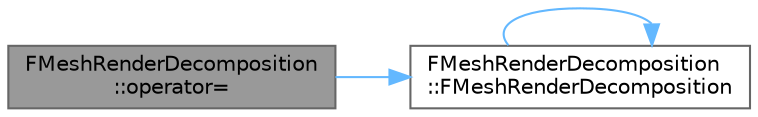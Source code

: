 digraph "FMeshRenderDecomposition::operator="
{
 // INTERACTIVE_SVG=YES
 // LATEX_PDF_SIZE
  bgcolor="transparent";
  edge [fontname=Helvetica,fontsize=10,labelfontname=Helvetica,labelfontsize=10];
  node [fontname=Helvetica,fontsize=10,shape=box,height=0.2,width=0.4];
  rankdir="LR";
  Node1 [id="Node000001",label="FMeshRenderDecomposition\l::operator=",height=0.2,width=0.4,color="gray40", fillcolor="grey60", style="filled", fontcolor="black",tooltip=" "];
  Node1 -> Node2 [id="edge1_Node000001_Node000002",color="steelblue1",style="solid",tooltip=" "];
  Node2 [id="Node000002",label="FMeshRenderDecomposition\l::FMeshRenderDecomposition",height=0.2,width=0.4,color="grey40", fillcolor="white", style="filled",URL="$d5/d33/classFMeshRenderDecomposition.html#aa7dc7b252fa5706c19a48a79d4653ecc",tooltip=" "];
  Node2 -> Node2 [id="edge2_Node000002_Node000002",color="steelblue1",style="solid",tooltip=" "];
}
